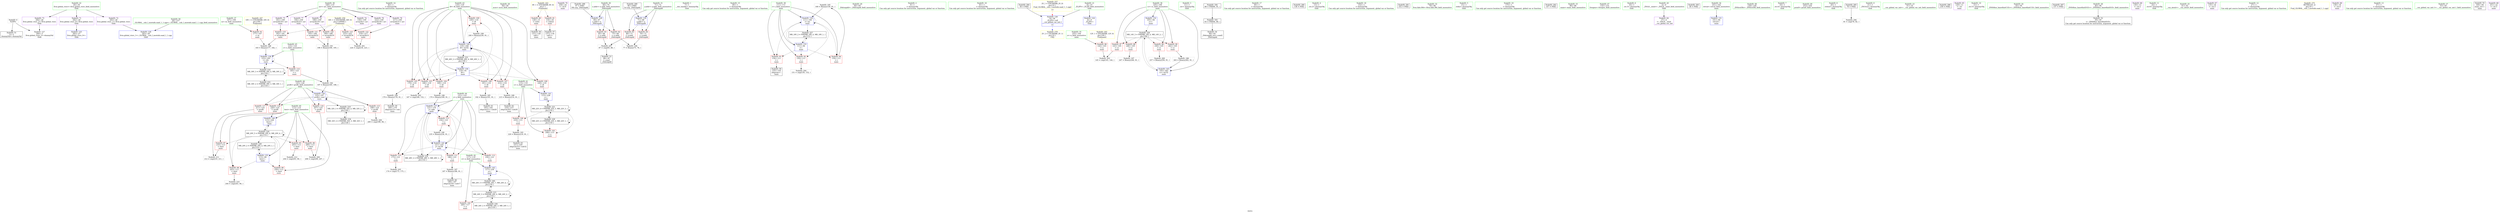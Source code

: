 digraph "SVFG" {
	label="SVFG";

	Node0x55cc94da4280 [shape=record,color=grey,label="{NodeID: 0\nNullPtr}"];
	Node0x55cc94da4280 -> Node0x55cc94db6ab0[style=solid];
	Node0x55cc94da4280 -> Node0x55cc94dbb9f0[style=solid];
	Node0x55cc94db6070 [shape=record,color=red,label="{NodeID: 97\n210\<--113\n\<--best\nmain\n}"];
	Node0x55cc94db6070 -> Node0x55cc94dc2af0[style=solid];
	Node0x55cc94da6f90 [shape=record,color=green,label="{NodeID: 14\n82\<--1\n\<--dummyObj\nCan only get source location for instruction, argument, global var or function.}"];
	Node0x55cc94db93f0 [shape=record,color=grey,label="{NodeID: 194\n179 = Binary(178, 91, )\n}"];
	Node0x55cc94db93f0 -> Node0x55cc94db7190[style=solid];
	Node0x55cc94db5bb0 [shape=record,color=red,label="{NodeID: 111\n186\<--121\n\<--j\nmain\n}"];
	Node0x55cc94db5bb0 -> Node0x55cc94dbf6e0[style=solid];
	Node0x55cc94db4660 [shape=record,color=green,label="{NodeID: 28\n58\<--59\nacos\<--acos_field_insensitive\n}"];
	Node0x55cc94dc2670 [shape=record,color=grey,label="{NodeID: 208\n200 = cmp(199, 94, )\n}"];
	Node0x55cc94dbb7f0 [shape=record,color=blue,label="{NodeID: 125\n282\<--27\nllvm.global_ctors_0\<--\nGlob }"];
	Node0x55cc94db5280 [shape=record,color=green,label="{NodeID: 42\n117\<--118\ne\<--e_field_insensitive\nmain\n}"];
	Node0x55cc94db5280 -> Node0x55cc94db6480[style=solid];
	Node0x55cc94db5280 -> Node0x55cc94dbc650[style=solid];
	Node0x55cc94dbc3e0 [shape=record,color=blue,label="{NodeID: 139\n125\<--197\nprofit\<--mul\nmain\n}"];
	Node0x55cc94dbc3e0 -> Node0x55cc94dbb050[style=dashed];
	Node0x55cc94dbc3e0 -> Node0x55cc94dbb0e0[style=dashed];
	Node0x55cc94dbc3e0 -> Node0x55cc94dbb170[style=dashed];
	Node0x55cc94dbc3e0 -> Node0x55cc94dbb240[style=dashed];
	Node0x55cc94dbc3e0 -> Node0x55cc94dbc3e0[style=dashed];
	Node0x55cc94dbc3e0 -> Node0x55cc94dcad30[style=dashed];
	Node0x55cc94db6f20 [shape=record,color=black,label="{NodeID: 56\n131\<--128\ncall\<--\nmain\n}"];
	Node0x55cc94db7a80 [shape=record,color=purple,label="{NodeID: 70\n258\<--24\n\<--.str.6\nmain\n}"];
	Node0x55cc94db8670 [shape=record,color=red,label="{NodeID: 84\n76\<--71\n\<--y.addr\n_Z4dcmpdd\n}"];
	Node0x55cc94db8670 -> Node0x55cc94db99f0[style=solid];
	Node0x55cc94da4370 [shape=record,color=green,label="{NodeID: 1\n7\<--1\n__dso_handle\<--dummyObj\nGlob }"];
	Node0x55cc94db6140 [shape=record,color=red,label="{NodeID: 98\n243\<--113\n\<--best\nmain\n}"];
	Node0x55cc94db6140 -> Node0x55cc94dc2970[style=solid];
	Node0x55cc94da7060 [shape=record,color=green,label="{NodeID: 15\n90\<--1\n\<--dummyObj\nCan only get source location for instruction, argument, global var or function.}"];
	Node0x55cc94db9570 [shape=record,color=grey,label="{NodeID: 195\n160 = Binary(159, 91, )\n}"];
	Node0x55cc94db9570 -> Node0x55cc94dbbfd0[style=solid];
	Node0x55cc94db5c80 [shape=record,color=red,label="{NodeID: 112\n230\<--121\n\<--j\nmain\n}"];
	Node0x55cc94db5c80 -> Node0x55cc94dbc650[style=solid];
	Node0x55cc94db4760 [shape=record,color=green,label="{NodeID: 29\n64\<--65\n_Z4dcmpdd\<--_Z4dcmpdd_field_insensitive\n}"];
	Node0x55cc94dc27f0 [shape=record,color=grey,label="{NodeID: 209\n208 = cmp(206, 207, )\n}"];
	Node0x55cc94dbb8f0 [shape=record,color=blue,label="{NodeID: 126\n283\<--28\nllvm.global_ctors_1\<--_GLOBAL__sub_I_mostafa.saad_1_1.cpp\nGlob }"];
	Node0x55cc94db5350 [shape=record,color=green,label="{NodeID: 43\n119\<--120\ni8\<--i8_field_insensitive\nmain\n}"];
	Node0x55cc94db5350 -> Node0x55cc94db6550[style=solid];
	Node0x55cc94db5350 -> Node0x55cc94db6620[style=solid];
	Node0x55cc94db5350 -> Node0x55cc94db66f0[style=solid];
	Node0x55cc94db5350 -> Node0x55cc94db57a0[style=solid];
	Node0x55cc94db5350 -> Node0x55cc94db5870[style=solid];
	Node0x55cc94db5350 -> Node0x55cc94db5940[style=solid];
	Node0x55cc94db5350 -> Node0x55cc94db5a10[style=solid];
	Node0x55cc94db5350 -> Node0x55cc94dbc170[style=solid];
	Node0x55cc94db5350 -> Node0x55cc94dbc7f0[style=solid];
	Node0x55cc94dbc4b0 [shape=record,color=blue,label="{NodeID: 140\n113\<--226\nbest\<--\nmain\n}"];
	Node0x55cc94dbc4b0 -> Node0x55cc94dcb230[style=dashed];
	Node0x55cc94db6ff0 [shape=record,color=black,label="{NodeID: 57\n137\<--134\ncall1\<--\nmain\n}"];
	Node0x55cc94db7b50 [shape=record,color=purple,label="{NodeID: 71\n282\<--26\nllvm.global_ctors_0\<--llvm.global_ctors\nGlob }"];
	Node0x55cc94db7b50 -> Node0x55cc94dbb7f0[style=solid];
	Node0x55cc94db8740 [shape=record,color=red,label="{NodeID: 85\n86\<--71\n\<--y.addr\n_Z4dcmpdd\n}"];
	Node0x55cc94db8740 -> Node0x55cc94dc24f0[style=solid];
	Node0x55cc94da5910 [shape=record,color=green,label="{NodeID: 2\n9\<--1\n\<--dummyObj\nCan only get source location for instruction, argument, global var or function.}"];
	Node0x55cc94db6210 [shape=record,color=red,label="{NodeID: 99\n250\<--113\n\<--best\nmain\n}"];
	Node0x55cc94da7130 [shape=record,color=green,label="{NodeID: 16\n91\<--1\n\<--dummyObj\nCan only get source location for instruction, argument, global var or function.}"];
	Node0x55cc94dd5ef0 [shape=record,color=yellow,style=double,label="{NodeID: 279\n2V_2 = CSCHI(MR_2V_1)\npts\{10 \}\nCS[]}"];
	Node0x55cc94db96f0 [shape=record,color=grey,label="{NodeID: 196\n183 = Binary(177, 182, )\n}"];
	Node0x55cc94db96f0 -> Node0x55cc94dbc310[style=solid];
	Node0x55cc94db5d50 [shape=record,color=red,label="{NodeID: 113\n234\<--121\n\<--j\nmain\n}"];
	Node0x55cc94db5d50 -> Node0x55cc94dbfb60[style=solid];
	Node0x55cc94db4860 [shape=record,color=green,label="{NodeID: 30\n69\<--70\nx.addr\<--x.addr_field_insensitive\n_Z4dcmpdd\n}"];
	Node0x55cc94db4860 -> Node0x55cc94db84d0[style=solid];
	Node0x55cc94db4860 -> Node0x55cc94db85a0[style=solid];
	Node0x55cc94db4860 -> Node0x55cc94dbbbc0[style=solid];
	Node0x55cc94dc2970 [shape=record,color=grey,label="{NodeID: 210\n244 = cmp(243, 94, )\n}"];
	Node0x55cc94dbb9f0 [shape=record,color=blue, style = dotted,label="{NodeID: 127\n284\<--3\nllvm.global_ctors_2\<--dummyVal\nGlob }"];
	Node0x55cc94db5420 [shape=record,color=green,label="{NodeID: 44\n121\<--122\nj\<--j_field_insensitive\nmain\n}"];
	Node0x55cc94db5420 -> Node0x55cc94db5ae0[style=solid];
	Node0x55cc94db5420 -> Node0x55cc94db5bb0[style=solid];
	Node0x55cc94db5420 -> Node0x55cc94db5c80[style=solid];
	Node0x55cc94db5420 -> Node0x55cc94db5d50[style=solid];
	Node0x55cc94db5420 -> Node0x55cc94dbc240[style=solid];
	Node0x55cc94db5420 -> Node0x55cc94dbc720[style=solid];
	Node0x55cc94dbc580 [shape=record,color=blue,label="{NodeID: 141\n115\<--228\ns\<--\nmain\n}"];
	Node0x55cc94dbc580 -> Node0x55cc94dcb730[style=dashed];
	Node0x55cc94db70c0 [shape=record,color=black,label="{NodeID: 58\n155\<--154\nidxprom\<--\nmain\n}"];
	Node0x55cc94db7c50 [shape=record,color=purple,label="{NodeID: 72\n283\<--26\nllvm.global_ctors_1\<--llvm.global_ctors\nGlob }"];
	Node0x55cc94db7c50 -> Node0x55cc94dbb8f0[style=solid];
	Node0x55cc94db8810 [shape=record,color=red,label="{NodeID: 86\n144\<--103\n\<--n\nmain\n}"];
	Node0x55cc94db8810 -> Node0x55cc94dc1ef0[style=solid];
	Node0x55cc94da59a0 [shape=record,color=green,label="{NodeID: 3\n11\<--1\n.str\<--dummyObj\nGlob }"];
	Node0x55cc94b44ce0 [shape=record,color=black,label="{NodeID: 183\n93 = PHI(94, 89, )\n}"];
	Node0x55cc94b44ce0 -> Node0x55cc94db6d80[style=solid];
	Node0x55cc94db62e0 [shape=record,color=red,label="{NodeID: 100\n219\<--115\n\<--s\nmain\n}"];
	Node0x55cc94db62e0 -> Node0x55cc94db9270[style=solid];
	Node0x55cc94db3ea0 [shape=record,color=green,label="{NodeID: 17\n94\<--1\n\<--dummyObj\nCan only get source location for instruction, argument, global var or function.}"];
	Node0x55cc94de0ed0 [shape=record,color=black,label="{NodeID: 280\n138 = PHI()\n}"];
	Node0x55cc94db9870 [shape=record,color=grey,label="{NodeID: 197\n247 = Binary(246, 91, )\n}"];
	Node0x55cc94db5e20 [shape=record,color=red,label="{NodeID: 114\n185\<--123\n\<--c\nmain\n}"];
	Node0x55cc94db5e20 -> Node0x55cc94db90f0[style=solid];
	Node0x55cc94db4930 [shape=record,color=green,label="{NodeID: 31\n71\<--72\ny.addr\<--y.addr_field_insensitive\n_Z4dcmpdd\n}"];
	Node0x55cc94db4930 -> Node0x55cc94db8670[style=solid];
	Node0x55cc94db4930 -> Node0x55cc94db8740[style=solid];
	Node0x55cc94db4930 -> Node0x55cc94dbbc90[style=solid];
	Node0x55cc94dc2af0 [shape=record,color=grey,label="{NodeID: 211\n212 = cmp(210, 211, )\n}"];
	Node0x55cc94dbbaf0 [shape=record,color=blue,label="{NodeID: 128\n8\<--56\n_ZL2PI\<--call\n__cxx_global_var_init.1\n|{<s0>13}}"];
	Node0x55cc94dbbaf0:s0 -> Node0x55cc94dd5ef0[style=dashed,color=blue];
	Node0x55cc94db54f0 [shape=record,color=green,label="{NodeID: 45\n123\<--124\nc\<--c_field_insensitive\nmain\n}"];
	Node0x55cc94db54f0 -> Node0x55cc94db5e20[style=solid];
	Node0x55cc94db54f0 -> Node0x55cc94dbc310[style=solid];
	Node0x55cc94dbc650 [shape=record,color=blue,label="{NodeID: 142\n117\<--230\ne\<--\nmain\n}"];
	Node0x55cc94dbc650 -> Node0x55cc94dd1630[style=dashed];
	Node0x55cc94db7190 [shape=record,color=black,label="{NodeID: 59\n180\<--179\nidxprom15\<--sub\nmain\n}"];
	Node0x55cc94db7d50 [shape=record,color=purple,label="{NodeID: 73\n284\<--26\nllvm.global_ctors_2\<--llvm.global_ctors\nGlob }"];
	Node0x55cc94db7d50 -> Node0x55cc94dbb9f0[style=solid];
	Node0x55cc94db88e0 [shape=record,color=red,label="{NodeID: 87\n143\<--105\n\<--cc\nmain\n}"];
	Node0x55cc94db88e0 -> Node0x55cc94dc1ef0[style=solid];
	Node0x55cc94da5c10 [shape=record,color=green,label="{NodeID: 4\n13\<--1\n.str.2\<--dummyObj\nGlob }"];
	Node0x55cc94dbee40 [shape=record,color=black,label="{NodeID: 184\n89 = PHI(90, 91, )\n}"];
	Node0x55cc94dbee40 -> Node0x55cc94b44ce0[style=solid];
	Node0x55cc94db63b0 [shape=record,color=red,label="{NodeID: 101\n248\<--115\n\<--s\nmain\n}"];
	Node0x55cc94db3f30 [shape=record,color=green,label="{NodeID: 18\n152\<--1\n\<--dummyObj\nCan only get source location for instruction, argument, global var or function.}"];
	Node0x55cc94de0fd0 [shape=record,color=black,label="{NodeID: 281\n252 = PHI()\n}"];
	Node0x55cc94db99f0 [shape=record,color=grey,label="{NodeID: 198\n77 = Binary(75, 76, )\n}"];
	Node0x55cc94dbb050 [shape=record,color=red,label="{NodeID: 115\n199\<--125\n\<--profit\nmain\n}"];
	Node0x55cc94dbb050 -> Node0x55cc94dc2670[style=solid];
	Node0x55cc94db4a00 [shape=record,color=green,label="{NodeID: 32\n79\<--80\nllvm.fabs.f64\<--llvm.fabs.f64_field_insensitive\n}"];
	Node0x55cc94dc2c70 [shape=record,color=grey,label="{NodeID: 212\n204 = cmp(203, 90, )\n}"];
	Node0x55cc94dbbbc0 [shape=record,color=blue,label="{NodeID: 129\n69\<--67\nx.addr\<--x\n_Z4dcmpdd\n}"];
	Node0x55cc94dbbbc0 -> Node0x55cc94db84d0[style=dashed];
	Node0x55cc94dbbbc0 -> Node0x55cc94db85a0[style=dashed];
	Node0x55cc94db55c0 [shape=record,color=green,label="{NodeID: 46\n125\<--126\nprofit\<--profit_field_insensitive\nmain\n}"];
	Node0x55cc94db55c0 -> Node0x55cc94dbb050[style=solid];
	Node0x55cc94db55c0 -> Node0x55cc94dbb0e0[style=solid];
	Node0x55cc94db55c0 -> Node0x55cc94dbb170[style=solid];
	Node0x55cc94db55c0 -> Node0x55cc94dbb240[style=solid];
	Node0x55cc94db55c0 -> Node0x55cc94dbc3e0[style=solid];
	Node0x55cc94dcd030 [shape=record,color=black,label="{NodeID: 226\nMR_14V_3 = PHI(MR_14V_4, MR_14V_2, )\npts\{106 \}\n}"];
	Node0x55cc94dcd030 -> Node0x55cc94db88e0[style=dashed];
	Node0x55cc94dcd030 -> Node0x55cc94db89b0[style=dashed];
	Node0x55cc94dcd030 -> Node0x55cc94db8a80[style=dashed];
	Node0x55cc94dcd030 -> Node0x55cc94db8b50[style=dashed];
	Node0x55cc94dcd030 -> Node0x55cc94dbc8c0[style=dashed];
	Node0x55cc94dbc720 [shape=record,color=blue,label="{NodeID: 143\n121\<--235\nj\<--inc39\nmain\n}"];
	Node0x55cc94dbc720 -> Node0x55cc94db5ae0[style=dashed];
	Node0x55cc94dbc720 -> Node0x55cc94db5bb0[style=dashed];
	Node0x55cc94dbc720 -> Node0x55cc94db5c80[style=dashed];
	Node0x55cc94dbc720 -> Node0x55cc94db5d50[style=dashed];
	Node0x55cc94dbc720 -> Node0x55cc94dbc240[style=dashed];
	Node0x55cc94dbc720 -> Node0x55cc94dbc720[style=dashed];
	Node0x55cc94dbc720 -> Node0x55cc94dcee30[style=dashed];
	Node0x55cc94db7260 [shape=record,color=black,label="{NodeID: 60\n188\<--187\nidxprom18\<--sub17\nmain\n}"];
	Node0x55cc94dd1630 [shape=record,color=black,label="{NodeID: 240\nMR_24V_5 = PHI(MR_24V_7, MR_24V_4, )\npts\{118 \}\n}"];
	Node0x55cc94dd1630 -> Node0x55cc94dbc650[style=dashed];
	Node0x55cc94dd1630 -> Node0x55cc94dc9930[style=dashed];
	Node0x55cc94dd1630 -> Node0x55cc94dd1630[style=dashed];
	Node0x55cc94db7e50 [shape=record,color=purple,label="{NodeID: 74\n156\<--109\narrayidx\<--arr\nmain\n}"];
	Node0x55cc94db89b0 [shape=record,color=red,label="{NodeID: 88\n246\<--105\n\<--cc\nmain\n}"];
	Node0x55cc94db89b0 -> Node0x55cc94db9870[style=solid];
	Node0x55cc94da5ca0 [shape=record,color=green,label="{NodeID: 5\n15\<--1\nstdin\<--dummyObj\nGlob }"];
	Node0x55cc94dbf3e0 [shape=record,color=grey,label="{NodeID: 185\n192 = Binary(191, 91, )\n}"];
	Node0x55cc94dbf3e0 -> Node0x55cc94db7330[style=solid];
	Node0x55cc94db6480 [shape=record,color=red,label="{NodeID: 102\n249\<--117\n\<--e\nmain\n}"];
	Node0x55cc94db3fc0 [shape=record,color=green,label="{NodeID: 19\n175\<--1\n\<--dummyObj\nCan only get source location for instruction, argument, global var or function.}"];
	Node0x55cc94de10d0 [shape=record,color=black,label="{NodeID: 282\n147 = PHI()\n}"];
	Node0x55cc94db9b70 [shape=record,color=grey,label="{NodeID: 199\n240 = Binary(239, 91, )\n}"];
	Node0x55cc94db9b70 -> Node0x55cc94dbc7f0[style=solid];
	Node0x55cc94dbb0e0 [shape=record,color=red,label="{NodeID: 116\n207\<--125\n\<--profit\nmain\n}"];
	Node0x55cc94dbb0e0 -> Node0x55cc94dc27f0[style=solid];
	Node0x55cc94db4b00 [shape=record,color=green,label="{NodeID: 33\n98\<--99\nmain\<--main_field_insensitive\n}"];
	Node0x55cc94dbbc90 [shape=record,color=blue,label="{NodeID: 130\n71\<--68\ny.addr\<--y\n_Z4dcmpdd\n}"];
	Node0x55cc94dbbc90 -> Node0x55cc94db8670[style=dashed];
	Node0x55cc94dbbc90 -> Node0x55cc94db8740[style=dashed];
	Node0x55cc94db5690 [shape=record,color=green,label="{NodeID: 47\n132\<--133\nfreopen\<--freopen_field_insensitive\n}"];
	Node0x55cc94dcd530 [shape=record,color=black,label="{NodeID: 227\nMR_18V_2 = PHI(MR_18V_4, MR_18V_1, )\npts\{112 \}\n}"];
	Node0x55cc94dcd530 -> Node0x55cc94dbbf00[style=dashed];
	Node0x55cc94dbc7f0 [shape=record,color=blue,label="{NodeID: 144\n119\<--240\ni8\<--inc42\nmain\n}"];
	Node0x55cc94dbc7f0 -> Node0x55cc94db6550[style=dashed];
	Node0x55cc94dbc7f0 -> Node0x55cc94db6620[style=dashed];
	Node0x55cc94dbc7f0 -> Node0x55cc94db66f0[style=dashed];
	Node0x55cc94dbc7f0 -> Node0x55cc94db57a0[style=dashed];
	Node0x55cc94dbc7f0 -> Node0x55cc94db5870[style=dashed];
	Node0x55cc94dbc7f0 -> Node0x55cc94db5940[style=dashed];
	Node0x55cc94dbc7f0 -> Node0x55cc94db5a10[style=dashed];
	Node0x55cc94dbc7f0 -> Node0x55cc94dbc7f0[style=dashed];
	Node0x55cc94dbc7f0 -> Node0x55cc94dce930[style=dashed];
	Node0x55cc94db7330 [shape=record,color=black,label="{NodeID: 61\n193\<--192\nidxprom21\<--sub20\nmain\n}"];
	Node0x55cc94db7f20 [shape=record,color=purple,label="{NodeID: 75\n181\<--109\narrayidx16\<--arr\nmain\n}"];
	Node0x55cc94db7f20 -> Node0x55cc94dbb310[style=solid];
	Node0x55cc94db8a80 [shape=record,color=red,label="{NodeID: 89\n256\<--105\n\<--cc\nmain\n}"];
	Node0x55cc94db8a80 -> Node0x55cc94db9cf0[style=solid];
	Node0x55cc94da5df0 [shape=record,color=green,label="{NodeID: 6\n16\<--1\n.str.3\<--dummyObj\nGlob }"];
	Node0x55cc94dbf560 [shape=record,color=grey,label="{NodeID: 186\n170 = Binary(169, 91, )\n}"];
	Node0x55cc94dbf560 -> Node0x55cc94dbc240[style=solid];
	Node0x55cc94db6550 [shape=record,color=red,label="{NodeID: 103\n166\<--119\n\<--i8\nmain\n}"];
	Node0x55cc94db6550 -> Node0x55cc94dc1db0[style=solid];
	Node0x55cc94db4050 [shape=record,color=green,label="{NodeID: 20\n4\<--6\n_ZStL8__ioinit\<--_ZStL8__ioinit_field_insensitive\nGlob }"];
	Node0x55cc94db4050 -> Node0x55cc94db75a0[style=solid];
	Node0x55cc94de11d0 [shape=record,color=black,label="{NodeID: 283\n38 = PHI()\n}"];
	Node0x55cc94db9cf0 [shape=record,color=grey,label="{NodeID: 200\n257 = Binary(256, 91, )\n}"];
	Node0x55cc94dbb170 [shape=record,color=red,label="{NodeID: 117\n211\<--125\n\<--profit\nmain\n}"];
	Node0x55cc94dbb170 -> Node0x55cc94dc2af0[style=solid];
	Node0x55cc94db4c00 [shape=record,color=green,label="{NodeID: 34\n101\<--102\nretval\<--retval_field_insensitive\nmain\n}"];
	Node0x55cc94db4c00 -> Node0x55cc94dbbd60[style=solid];
	Node0x55cc94dbbd60 [shape=record,color=blue,label="{NodeID: 131\n101\<--94\nretval\<--\nmain\n}"];
	Node0x55cc94db67b0 [shape=record,color=green,label="{NodeID: 48\n139\<--140\n_ZNSirsERi\<--_ZNSirsERi_field_insensitive\n}"];
	Node0x55cc94dcda30 [shape=record,color=black,label="{NodeID: 228\nMR_20V_2 = PHI(MR_20V_4, MR_20V_1, )\npts\{114 \}\n}"];
	Node0x55cc94dcda30 -> Node0x55cc94dbc0a0[style=dashed];
	Node0x55cc94dbc8c0 [shape=record,color=blue,label="{NodeID: 145\n105\<--263\ncc\<--inc52\nmain\n}"];
	Node0x55cc94dbc8c0 -> Node0x55cc94dcd030[style=dashed];
	Node0x55cc94db7400 [shape=record,color=black,label="{NodeID: 62\n216\<--215\nidxprom30\<--sub29\nmain\n}"];
	Node0x55cc94db7ff0 [shape=record,color=purple,label="{NodeID: 76\n189\<--109\narrayidx19\<--arr\nmain\n}"];
	Node0x55cc94db7ff0 -> Node0x55cc94dbb3e0[style=solid];
	Node0x55cc94dd3ef0 [shape=record,color=yellow,style=double,label="{NodeID: 256\n34V_1 = ENCHI(MR_34V_0)\npts\{1100000 \}\nFun[main]}"];
	Node0x55cc94dd3ef0 -> Node0x55cc94dbb310[style=dashed];
	Node0x55cc94dd3ef0 -> Node0x55cc94dbb3e0[style=dashed];
	Node0x55cc94dd3ef0 -> Node0x55cc94dbb4b0[style=dashed];
	Node0x55cc94dd3ef0 -> Node0x55cc94dbb580[style=dashed];
	Node0x55cc94dd3ef0 -> Node0x55cc94dbb650[style=dashed];
	Node0x55cc94db8b50 [shape=record,color=red,label="{NodeID: 90\n262\<--105\n\<--cc\nmain\n}"];
	Node0x55cc94db8b50 -> Node0x55cc94dbf860[style=solid];
	Node0x55cc94da5e80 [shape=record,color=green,label="{NodeID: 7\n18\<--1\n.str.4\<--dummyObj\nGlob }"];
	Node0x55cc94dbf6e0 [shape=record,color=grey,label="{NodeID: 187\n187 = Binary(186, 91, )\n}"];
	Node0x55cc94dbf6e0 -> Node0x55cc94db7260[style=solid];
	Node0x55cc94db6620 [shape=record,color=red,label="{NodeID: 104\n169\<--119\n\<--i8\nmain\n}"];
	Node0x55cc94db6620 -> Node0x55cc94dbf560[style=solid];
	Node0x55cc94db40e0 [shape=record,color=green,label="{NodeID: 21\n8\<--10\n_ZL2PI\<--_ZL2PI_field_insensitive\nGlob }"];
	Node0x55cc94db40e0 -> Node0x55cc94dbb720[style=solid];
	Node0x55cc94db40e0 -> Node0x55cc94dbbaf0[style=solid];
	Node0x55cc94de12d0 [shape=record,color=black,label="{NodeID: 284\n56 = PHI()\n}"];
	Node0x55cc94de12d0 -> Node0x55cc94dbbaf0[style=solid];
	Node0x55cc94db9e70 [shape=record,color=grey,label="{NodeID: 201\n224 = cmp(218, 223, )\n}"];
	Node0x55cc94dbb240 [shape=record,color=red,label="{NodeID: 118\n226\<--125\n\<--profit\nmain\n}"];
	Node0x55cc94dbb240 -> Node0x55cc94dbc4b0[style=solid];
	Node0x55cc94db4cd0 [shape=record,color=green,label="{NodeID: 35\n103\<--104\nn\<--n_field_insensitive\nmain\n}"];
	Node0x55cc94db4cd0 -> Node0x55cc94db8810[style=solid];
	Node0x55cc94dc9930 [shape=record,color=black,label="{NodeID: 215\nMR_24V_3 = PHI(MR_24V_4, MR_24V_2, )\npts\{118 \}\n}"];
	Node0x55cc94dc9930 -> Node0x55cc94db6480[style=dashed];
	Node0x55cc94dc9930 -> Node0x55cc94dbc650[style=dashed];
	Node0x55cc94dc9930 -> Node0x55cc94dc9930[style=dashed];
	Node0x55cc94dc9930 -> Node0x55cc94dce430[style=dashed];
	Node0x55cc94dc9930 -> Node0x55cc94dd1630[style=dashed];
	Node0x55cc94dbbe30 [shape=record,color=blue,label="{NodeID: 132\n105\<--94\ncc\<--\nmain\n}"];
	Node0x55cc94dbbe30 -> Node0x55cc94dcd030[style=dashed];
	Node0x55cc94db68b0 [shape=record,color=green,label="{NodeID: 49\n253\<--254\nprintf\<--printf_field_insensitive\n}"];
	Node0x55cc94dcdf30 [shape=record,color=black,label="{NodeID: 229\nMR_22V_2 = PHI(MR_22V_3, MR_22V_1, )\npts\{116 \}\n}"];
	Node0x55cc94dcdf30 -> Node0x55cc94db63b0[style=dashed];
	Node0x55cc94dcdf30 -> Node0x55cc94dcb730[style=dashed];
	Node0x55cc94dcdf30 -> Node0x55cc94dcdf30[style=dashed];
	Node0x55cc94db74d0 [shape=record,color=black,label="{NodeID: 63\n221\<--220\nidxprom33\<--sub32\nmain\n}"];
	Node0x55cc94dd3360 [shape=record,color=yellow,style=double,label="{NodeID: 243\n8V_1 = ENCHI(MR_8V_0)\npts\{1 \}\nFun[main]}"];
	Node0x55cc94dd3360 -> Node0x55cc94db8330[style=dashed];
	Node0x55cc94dd3360 -> Node0x55cc94db8400[style=dashed];
	Node0x55cc94db80c0 [shape=record,color=purple,label="{NodeID: 77\n194\<--109\narrayidx22\<--arr\nmain\n}"];
	Node0x55cc94db80c0 -> Node0x55cc94dbb4b0[style=solid];
	Node0x55cc94dd4000 [shape=record,color=yellow,style=double,label="{NodeID: 257\n2V_1 = ENCHI(MR_2V_0)\npts\{10 \}\nFun[_GLOBAL__sub_I_mostafa.saad_1_1.cpp]|{<s0>13}}"];
	Node0x55cc94dd4000:s0 -> Node0x55cc94dbbaf0[style=dashed,color=red];
	Node0x55cc94db8c20 [shape=record,color=red,label="{NodeID: 91\n177\<--107\n\<--m\nmain\n}"];
	Node0x55cc94db8c20 -> Node0x55cc94db96f0[style=solid];
	Node0x55cc94da5f10 [shape=record,color=green,label="{NodeID: 8\n20\<--1\nstdout\<--dummyObj\nGlob }"];
	Node0x55cc94dbf860 [shape=record,color=grey,label="{NodeID: 188\n263 = Binary(262, 91, )\n}"];
	Node0x55cc94dbf860 -> Node0x55cc94dbc8c0[style=solid];
	Node0x55cc94db66f0 [shape=record,color=red,label="{NodeID: 105\n178\<--119\n\<--i8\nmain\n}"];
	Node0x55cc94db66f0 -> Node0x55cc94db93f0[style=solid];
	Node0x55cc94db4170 [shape=record,color=green,label="{NodeID: 22\n26\<--30\nllvm.global_ctors\<--llvm.global_ctors_field_insensitive\nGlob }"];
	Node0x55cc94db4170 -> Node0x55cc94db7b50[style=solid];
	Node0x55cc94db4170 -> Node0x55cc94db7c50[style=solid];
	Node0x55cc94db4170 -> Node0x55cc94db7d50[style=solid];
	Node0x55cc94de1430 [shape=record,color=black,label="{NodeID: 285\n78 = PHI()\n}"];
	Node0x55cc94de1430 -> Node0x55cc94dc2370[style=solid];
	Node0x55cc94dc1db0 [shape=record,color=grey,label="{NodeID: 202\n167 = cmp(166, 152, )\n}"];
	Node0x55cc94dbb310 [shape=record,color=red,label="{NodeID: 119\n182\<--181\n\<--arrayidx16\nmain\n}"];
	Node0x55cc94dbb310 -> Node0x55cc94db96f0[style=solid];
	Node0x55cc94db4da0 [shape=record,color=green,label="{NodeID: 36\n105\<--106\ncc\<--cc_field_insensitive\nmain\n}"];
	Node0x55cc94db4da0 -> Node0x55cc94db88e0[style=solid];
	Node0x55cc94db4da0 -> Node0x55cc94db89b0[style=solid];
	Node0x55cc94db4da0 -> Node0x55cc94db8a80[style=solid];
	Node0x55cc94db4da0 -> Node0x55cc94db8b50[style=solid];
	Node0x55cc94db4da0 -> Node0x55cc94dbbe30[style=solid];
	Node0x55cc94db4da0 -> Node0x55cc94dbc8c0[style=solid];
	Node0x55cc94dbbf00 [shape=record,color=blue,label="{NodeID: 133\n111\<--94\ni\<--\nmain\n}"];
	Node0x55cc94dbbf00 -> Node0x55cc94db8cf0[style=dashed];
	Node0x55cc94dbbf00 -> Node0x55cc94db8dc0[style=dashed];
	Node0x55cc94dbbf00 -> Node0x55cc94db8e90[style=dashed];
	Node0x55cc94dbbf00 -> Node0x55cc94dbbfd0[style=dashed];
	Node0x55cc94dbbf00 -> Node0x55cc94dcd530[style=dashed];
	Node0x55cc94db69b0 [shape=record,color=green,label="{NodeID: 50\n28\<--277\n_GLOBAL__sub_I_mostafa.saad_1_1.cpp\<--_GLOBAL__sub_I_mostafa.saad_1_1.cpp_field_insensitive\n}"];
	Node0x55cc94db69b0 -> Node0x55cc94dbb8f0[style=solid];
	Node0x55cc94dce430 [shape=record,color=black,label="{NodeID: 230\nMR_24V_2 = PHI(MR_24V_3, MR_24V_1, )\npts\{118 \}\n}"];
	Node0x55cc94dce430 -> Node0x55cc94dc9930[style=dashed];
	Node0x55cc94db75a0 [shape=record,color=purple,label="{NodeID: 64\n37\<--4\n\<--_ZStL8__ioinit\n__cxx_global_var_init\n}"];
	Node0x55cc94db8190 [shape=record,color=purple,label="{NodeID: 78\n217\<--109\narrayidx31\<--arr\nmain\n}"];
	Node0x55cc94db8190 -> Node0x55cc94dbb580[style=solid];
	Node0x55cc94db8cf0 [shape=record,color=red,label="{NodeID: 92\n150\<--111\n\<--i\nmain\n}"];
	Node0x55cc94db8cf0 -> Node0x55cc94dc2070[style=solid];
	Node0x55cc94da67f0 [shape=record,color=green,label="{NodeID: 9\n21\<--1\n_ZSt3cin\<--dummyObj\nGlob }"];
	Node0x55cc94dbf9e0 [shape=record,color=grey,label="{NodeID: 189\n215 = Binary(214, 91, )\n}"];
	Node0x55cc94dbf9e0 -> Node0x55cc94db7400[style=solid];
	Node0x55cc94db57a0 [shape=record,color=red,label="{NodeID: 106\n191\<--119\n\<--i8\nmain\n}"];
	Node0x55cc94db57a0 -> Node0x55cc94dbf3e0[style=solid];
	Node0x55cc94db4200 [shape=record,color=green,label="{NodeID: 23\n31\<--32\n__cxx_global_var_init\<--__cxx_global_var_init_field_insensitive\n}"];
	Node0x55cc94de1530 [shape=record,color=black,label="{NodeID: 286\n259 = PHI()\n}"];
	Node0x55cc94dc1ef0 [shape=record,color=grey,label="{NodeID: 203\n145 = cmp(143, 144, )\n}"];
	Node0x55cc94dbb3e0 [shape=record,color=red,label="{NodeID: 120\n190\<--189\n\<--arrayidx19\nmain\n}"];
	Node0x55cc94dbb3e0 -> Node0x55cc94dbfce0[style=solid];
	Node0x55cc94db4e70 [shape=record,color=green,label="{NodeID: 37\n107\<--108\nm\<--m_field_insensitive\nmain\n}"];
	Node0x55cc94db4e70 -> Node0x55cc94db8c20[style=solid];
	Node0x55cc94dbbfd0 [shape=record,color=blue,label="{NodeID: 134\n111\<--160\ni\<--inc\nmain\n}"];
	Node0x55cc94dbbfd0 -> Node0x55cc94db8cf0[style=dashed];
	Node0x55cc94dbbfd0 -> Node0x55cc94db8dc0[style=dashed];
	Node0x55cc94dbbfd0 -> Node0x55cc94db8e90[style=dashed];
	Node0x55cc94dbbfd0 -> Node0x55cc94dbbfd0[style=dashed];
	Node0x55cc94dbbfd0 -> Node0x55cc94dcd530[style=dashed];
	Node0x55cc94db6ab0 [shape=record,color=black,label="{NodeID: 51\n2\<--3\ndummyVal\<--dummyVal\n}"];
	Node0x55cc94dce930 [shape=record,color=black,label="{NodeID: 231\nMR_26V_2 = PHI(MR_26V_4, MR_26V_1, )\npts\{120 \}\n}"];
	Node0x55cc94dce930 -> Node0x55cc94dbc170[style=dashed];
	Node0x55cc94db7670 [shape=record,color=purple,label="{NodeID: 65\n129\<--11\n\<--.str\nmain\n}"];
	Node0x55cc94dd3550 [shape=record,color=yellow,style=double,label="{NodeID: 245\n12V_1 = ENCHI(MR_12V_0)\npts\{104 \}\nFun[main]}"];
	Node0x55cc94dd3550 -> Node0x55cc94db8810[style=dashed];
	Node0x55cc94db8260 [shape=record,color=purple,label="{NodeID: 79\n222\<--109\narrayidx34\<--arr\nmain\n}"];
	Node0x55cc94db8260 -> Node0x55cc94dbb650[style=solid];
	Node0x55cc94db8dc0 [shape=record,color=red,label="{NodeID: 93\n154\<--111\n\<--i\nmain\n}"];
	Node0x55cc94db8dc0 -> Node0x55cc94db70c0[style=solid];
	Node0x55cc94da6880 [shape=record,color=green,label="{NodeID: 10\n22\<--1\n.str.5\<--dummyObj\nGlob }"];
	Node0x55cc94dbfb60 [shape=record,color=grey,label="{NodeID: 190\n235 = Binary(234, 91, )\n}"];
	Node0x55cc94dbfb60 -> Node0x55cc94dbc720[style=solid];
	Node0x55cc94db5870 [shape=record,color=red,label="{NodeID: 107\n214\<--119\n\<--i8\nmain\n}"];
	Node0x55cc94db5870 -> Node0x55cc94dbf9e0[style=solid];
	Node0x55cc94db4290 [shape=record,color=green,label="{NodeID: 24\n35\<--36\n_ZNSt8ios_base4InitC1Ev\<--_ZNSt8ios_base4InitC1Ev_field_insensitive\n}"];
	Node0x55cc94de1600 [shape=record,color=black,label="{NodeID: 287\n157 = PHI()\n}"];
	Node0x55cc94dc2070 [shape=record,color=grey,label="{NodeID: 204\n151 = cmp(150, 152, )\n}"];
	Node0x55cc94dbb4b0 [shape=record,color=red,label="{NodeID: 121\n195\<--194\n\<--arrayidx22\nmain\n}"];
	Node0x55cc94dbb4b0 -> Node0x55cc94dbfce0[style=solid];
	Node0x55cc94db4f40 [shape=record,color=green,label="{NodeID: 38\n109\<--110\narr\<--arr_field_insensitive\nmain\n}"];
	Node0x55cc94db4f40 -> Node0x55cc94db7e50[style=solid];
	Node0x55cc94db4f40 -> Node0x55cc94db7f20[style=solid];
	Node0x55cc94db4f40 -> Node0x55cc94db7ff0[style=solid];
	Node0x55cc94db4f40 -> Node0x55cc94db80c0[style=solid];
	Node0x55cc94db4f40 -> Node0x55cc94db8190[style=solid];
	Node0x55cc94db4f40 -> Node0x55cc94db8260[style=solid];
	Node0x55cc94dca830 [shape=record,color=black,label="{NodeID: 218\nMR_30V_3 = PHI(MR_30V_4, MR_30V_2, )\npts\{124 \}\n}"];
	Node0x55cc94dca830 -> Node0x55cc94dbc310[style=dashed];
	Node0x55cc94dca830 -> Node0x55cc94dca830[style=dashed];
	Node0x55cc94dca830 -> Node0x55cc94dcf330[style=dashed];
	Node0x55cc94dbc0a0 [shape=record,color=blue,label="{NodeID: 135\n113\<--90\nbest\<--\nmain\n}"];
	Node0x55cc94dbc0a0 -> Node0x55cc94db6140[style=dashed];
	Node0x55cc94dbc0a0 -> Node0x55cc94db6210[style=dashed];
	Node0x55cc94dbc0a0 -> Node0x55cc94dcb230[style=dashed];
	Node0x55cc94dbc0a0 -> Node0x55cc94dcda30[style=dashed];
	Node0x55cc94db6bb0 [shape=record,color=black,label="{NodeID: 52\n39\<--40\n\<--_ZNSt8ios_base4InitD1Ev\nCan only get source location for instruction, argument, global var or function.}"];
	Node0x55cc94dcee30 [shape=record,color=black,label="{NodeID: 232\nMR_28V_2 = PHI(MR_28V_3, MR_28V_1, )\npts\{122 \}\n}"];
	Node0x55cc94dcee30 -> Node0x55cc94dbc240[style=dashed];
	Node0x55cc94dcee30 -> Node0x55cc94dcee30[style=dashed];
	Node0x55cc94db7740 [shape=record,color=purple,label="{NodeID: 66\n130\<--13\n\<--.str.2\nmain\n}"];
	Node0x55cc94db8330 [shape=record,color=red,label="{NodeID: 80\n128\<--15\n\<--stdin\nmain\n}"];
	Node0x55cc94db8330 -> Node0x55cc94db6f20[style=solid];
	Node0x55cc94db8e90 [shape=record,color=red,label="{NodeID: 94\n159\<--111\n\<--i\nmain\n}"];
	Node0x55cc94db8e90 -> Node0x55cc94db9570[style=solid];
	Node0x55cc94da6910 [shape=record,color=green,label="{NodeID: 11\n24\<--1\n.str.6\<--dummyObj\nGlob }"];
	Node0x55cc94dbfce0 [shape=record,color=grey,label="{NodeID: 191\n196 = Binary(190, 195, )\n}"];
	Node0x55cc94dbfce0 -> Node0x55cc94db90f0[style=solid];
	Node0x55cc94db5940 [shape=record,color=red,label="{NodeID: 108\n228\<--119\n\<--i8\nmain\n}"];
	Node0x55cc94db5940 -> Node0x55cc94dbc580[style=solid];
	Node0x55cc94db4360 [shape=record,color=green,label="{NodeID: 25\n41\<--42\n__cxa_atexit\<--__cxa_atexit_field_insensitive\n}"];
	Node0x55cc94de16d0 [shape=record,color=black,label="{NodeID: 288\n67 = PHI()\n0th arg _Z4dcmpdd }"];
	Node0x55cc94de16d0 -> Node0x55cc94dbbbc0[style=solid];
	Node0x55cc94dc21f0 [shape=record,color=grey,label="{NodeID: 205\n174 = cmp(173, 175, )\n}"];
	Node0x55cc94dbb580 [shape=record,color=red,label="{NodeID: 122\n218\<--217\n\<--arrayidx31\nmain\n}"];
	Node0x55cc94dbb580 -> Node0x55cc94db9e70[style=solid];
	Node0x55cc94db5010 [shape=record,color=green,label="{NodeID: 39\n111\<--112\ni\<--i_field_insensitive\nmain\n}"];
	Node0x55cc94db5010 -> Node0x55cc94db8cf0[style=solid];
	Node0x55cc94db5010 -> Node0x55cc94db8dc0[style=solid];
	Node0x55cc94db5010 -> Node0x55cc94db8e90[style=solid];
	Node0x55cc94db5010 -> Node0x55cc94dbbf00[style=solid];
	Node0x55cc94db5010 -> Node0x55cc94dbbfd0[style=solid];
	Node0x55cc94dcad30 [shape=record,color=black,label="{NodeID: 219\nMR_32V_3 = PHI(MR_32V_4, MR_32V_2, )\npts\{126 \}\n}"];
	Node0x55cc94dcad30 -> Node0x55cc94dbc3e0[style=dashed];
	Node0x55cc94dcad30 -> Node0x55cc94dcad30[style=dashed];
	Node0x55cc94dcad30 -> Node0x55cc94dcf830[style=dashed];
	Node0x55cc94dbc170 [shape=record,color=blue,label="{NodeID: 136\n119\<--91\ni8\<--\nmain\n}"];
	Node0x55cc94dbc170 -> Node0x55cc94db6550[style=dashed];
	Node0x55cc94dbc170 -> Node0x55cc94db6620[style=dashed];
	Node0x55cc94dbc170 -> Node0x55cc94db66f0[style=dashed];
	Node0x55cc94dbc170 -> Node0x55cc94db57a0[style=dashed];
	Node0x55cc94dbc170 -> Node0x55cc94db5870[style=dashed];
	Node0x55cc94dbc170 -> Node0x55cc94db5940[style=dashed];
	Node0x55cc94dbc170 -> Node0x55cc94db5a10[style=dashed];
	Node0x55cc94dbc170 -> Node0x55cc94dbc7f0[style=dashed];
	Node0x55cc94dbc170 -> Node0x55cc94dce930[style=dashed];
	Node0x55cc94db6cb0 [shape=record,color=black,label="{NodeID: 53\n88\<--87\n\<--cmp1\n_Z4dcmpdd\n}"];
	Node0x55cc94dcf330 [shape=record,color=black,label="{NodeID: 233\nMR_30V_2 = PHI(MR_30V_3, MR_30V_1, )\npts\{124 \}\n}"];
	Node0x55cc94dcf330 -> Node0x55cc94dca830[style=dashed];
	Node0x55cc94db7810 [shape=record,color=purple,label="{NodeID: 67\n135\<--16\n\<--.str.3\nmain\n}"];
	Node0x55cc94dd3710 [shape=record,color=yellow,style=double,label="{NodeID: 247\n16V_1 = ENCHI(MR_16V_0)\npts\{108 \}\nFun[main]}"];
	Node0x55cc94dd3710 -> Node0x55cc94db8c20[style=dashed];
	Node0x55cc94db8400 [shape=record,color=red,label="{NodeID: 81\n134\<--20\n\<--stdout\nmain\n}"];
	Node0x55cc94db8400 -> Node0x55cc94db6ff0[style=solid];
	Node0x55cc94db8f60 [shape=record,color=red,label="{NodeID: 95\n203\<--113\n\<--best\nmain\n}"];
	Node0x55cc94db8f60 -> Node0x55cc94dc2c70[style=solid];
	Node0x55cc94da69a0 [shape=record,color=green,label="{NodeID: 12\n27\<--1\n\<--dummyObj\nCan only get source location for instruction, argument, global var or function.}"];
	Node0x55cc94dd5a90 [shape=record,color=yellow,style=double,label="{NodeID: 275\nRETMU(2V_2)\npts\{10 \}\nFun[_GLOBAL__sub_I_mostafa.saad_1_1.cpp]}"];
	Node0x55cc94db90f0 [shape=record,color=grey,label="{NodeID: 192\n197 = Binary(185, 196, )\n}"];
	Node0x55cc94db90f0 -> Node0x55cc94dbc3e0[style=solid];
	Node0x55cc94db5a10 [shape=record,color=red,label="{NodeID: 109\n239\<--119\n\<--i8\nmain\n}"];
	Node0x55cc94db5a10 -> Node0x55cc94db9b70[style=solid];
	Node0x55cc94db4460 [shape=record,color=green,label="{NodeID: 26\n40\<--46\n_ZNSt8ios_base4InitD1Ev\<--_ZNSt8ios_base4InitD1Ev_field_insensitive\n}"];
	Node0x55cc94db4460 -> Node0x55cc94db6bb0[style=solid];
	Node0x55cc94de1830 [shape=record,color=black,label="{NodeID: 289\n68 = PHI()\n1st arg _Z4dcmpdd }"];
	Node0x55cc94de1830 -> Node0x55cc94dbbc90[style=solid];
	Node0x55cc94dc2370 [shape=record,color=grey,label="{NodeID: 206\n81 = cmp(78, 82, )\n}"];
	Node0x55cc94dbb650 [shape=record,color=red,label="{NodeID: 123\n223\<--222\n\<--arrayidx34\nmain\n}"];
	Node0x55cc94dbb650 -> Node0x55cc94db9e70[style=solid];
	Node0x55cc94db50e0 [shape=record,color=green,label="{NodeID: 40\n113\<--114\nbest\<--best_field_insensitive\nmain\n}"];
	Node0x55cc94db50e0 -> Node0x55cc94db8f60[style=solid];
	Node0x55cc94db50e0 -> Node0x55cc94db5fa0[style=solid];
	Node0x55cc94db50e0 -> Node0x55cc94db6070[style=solid];
	Node0x55cc94db50e0 -> Node0x55cc94db6140[style=solid];
	Node0x55cc94db50e0 -> Node0x55cc94db6210[style=solid];
	Node0x55cc94db50e0 -> Node0x55cc94dbc0a0[style=solid];
	Node0x55cc94db50e0 -> Node0x55cc94dbc4b0[style=solid];
	Node0x55cc94dcb230 [shape=record,color=black,label="{NodeID: 220\nMR_20V_5 = PHI(MR_20V_6, MR_20V_4, )\npts\{114 \}\n}"];
	Node0x55cc94dcb230 -> Node0x55cc94db8f60[style=dashed];
	Node0x55cc94dcb230 -> Node0x55cc94db5fa0[style=dashed];
	Node0x55cc94dcb230 -> Node0x55cc94db6070[style=dashed];
	Node0x55cc94dcb230 -> Node0x55cc94db6140[style=dashed];
	Node0x55cc94dcb230 -> Node0x55cc94db6210[style=dashed];
	Node0x55cc94dcb230 -> Node0x55cc94dbc4b0[style=dashed];
	Node0x55cc94dcb230 -> Node0x55cc94dcb230[style=dashed];
	Node0x55cc94dcb230 -> Node0x55cc94dcda30[style=dashed];
	Node0x55cc94dbc240 [shape=record,color=blue,label="{NodeID: 137\n121\<--170\nj\<--add\nmain\n}"];
	Node0x55cc94dbc240 -> Node0x55cc94db5ae0[style=dashed];
	Node0x55cc94dbc240 -> Node0x55cc94db5bb0[style=dashed];
	Node0x55cc94dbc240 -> Node0x55cc94db5c80[style=dashed];
	Node0x55cc94dbc240 -> Node0x55cc94db5d50[style=dashed];
	Node0x55cc94dbc240 -> Node0x55cc94dbc240[style=dashed];
	Node0x55cc94dbc240 -> Node0x55cc94dbc720[style=dashed];
	Node0x55cc94dbc240 -> Node0x55cc94dcee30[style=dashed];
	Node0x55cc94db6d80 [shape=record,color=black,label="{NodeID: 54\n66\<--93\n_Z4dcmpdd_ret\<--cond2\n_Z4dcmpdd\n}"];
	Node0x55cc94dcf830 [shape=record,color=black,label="{NodeID: 234\nMR_32V_2 = PHI(MR_32V_3, MR_32V_1, )\npts\{126 \}\n}"];
	Node0x55cc94dcf830 -> Node0x55cc94dcad30[style=dashed];
	Node0x55cc94db78e0 [shape=record,color=purple,label="{NodeID: 68\n136\<--18\n\<--.str.4\nmain\n}"];
	Node0x55cc94db84d0 [shape=record,color=red,label="{NodeID: 82\n75\<--69\n\<--x.addr\n_Z4dcmpdd\n}"];
	Node0x55cc94db84d0 -> Node0x55cc94db99f0[style=solid];
	Node0x55cc94db5fa0 [shape=record,color=red,label="{NodeID: 96\n206\<--113\n\<--best\nmain\n}"];
	Node0x55cc94db5fa0 -> Node0x55cc94dc27f0[style=solid];
	Node0x55cc94da6ec0 [shape=record,color=green,label="{NodeID: 13\n57\<--1\n\<--dummyObj\nCan only get source location for instruction, argument, global var or function.}"];
	Node0x55cc94db9270 [shape=record,color=grey,label="{NodeID: 193\n220 = Binary(219, 91, )\n}"];
	Node0x55cc94db9270 -> Node0x55cc94db74d0[style=solid];
	Node0x55cc94db5ae0 [shape=record,color=red,label="{NodeID: 110\n173\<--121\n\<--j\nmain\n}"];
	Node0x55cc94db5ae0 -> Node0x55cc94dc21f0[style=solid];
	Node0x55cc94db4560 [shape=record,color=green,label="{NodeID: 27\n53\<--54\n__cxx_global_var_init.1\<--__cxx_global_var_init.1_field_insensitive\n}"];
	Node0x55cc94dc24f0 [shape=record,color=grey,label="{NodeID: 207\n87 = cmp(85, 86, )\n}"];
	Node0x55cc94dc24f0 -> Node0x55cc94db6cb0[style=solid];
	Node0x55cc94dbb720 [shape=record,color=blue,label="{NodeID: 124\n8\<--9\n_ZL2PI\<--\nGlob }"];
	Node0x55cc94db51b0 [shape=record,color=green,label="{NodeID: 41\n115\<--116\ns\<--s_field_insensitive\nmain\n}"];
	Node0x55cc94db51b0 -> Node0x55cc94db62e0[style=solid];
	Node0x55cc94db51b0 -> Node0x55cc94db63b0[style=solid];
	Node0x55cc94db51b0 -> Node0x55cc94dbc580[style=solid];
	Node0x55cc94dcb730 [shape=record,color=black,label="{NodeID: 221\nMR_22V_4 = PHI(MR_22V_5, MR_22V_3, )\npts\{116 \}\n}"];
	Node0x55cc94dcb730 -> Node0x55cc94db62e0[style=dashed];
	Node0x55cc94dcb730 -> Node0x55cc94db63b0[style=dashed];
	Node0x55cc94dcb730 -> Node0x55cc94dbc580[style=dashed];
	Node0x55cc94dcb730 -> Node0x55cc94dcb730[style=dashed];
	Node0x55cc94dcb730 -> Node0x55cc94dcdf30[style=dashed];
	Node0x55cc94dbc310 [shape=record,color=blue,label="{NodeID: 138\n123\<--183\nc\<--div\nmain\n}"];
	Node0x55cc94dbc310 -> Node0x55cc94db5e20[style=dashed];
	Node0x55cc94dbc310 -> Node0x55cc94dbc310[style=dashed];
	Node0x55cc94dbc310 -> Node0x55cc94dca830[style=dashed];
	Node0x55cc94db6e50 [shape=record,color=black,label="{NodeID: 55\n100\<--94\nmain_ret\<--\nmain\n}"];
	Node0x55cc94db79b0 [shape=record,color=purple,label="{NodeID: 69\n251\<--22\n\<--.str.5\nmain\n}"];
	Node0x55cc94db85a0 [shape=record,color=red,label="{NodeID: 83\n85\<--69\n\<--x.addr\n_Z4dcmpdd\n}"];
	Node0x55cc94db85a0 -> Node0x55cc94dc24f0[style=solid];
}
